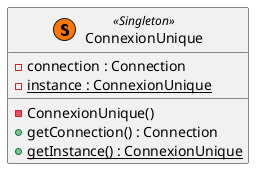 @startuml
class ConnexionUnique << (S,#FF7700) Singleton >> {
-connection : Connection
-instance : ConnexionUnique {static}
-ConnexionUnique()
+getConnection() : Connection
+getInstance() : ConnexionUnique {static}
}
@enduml